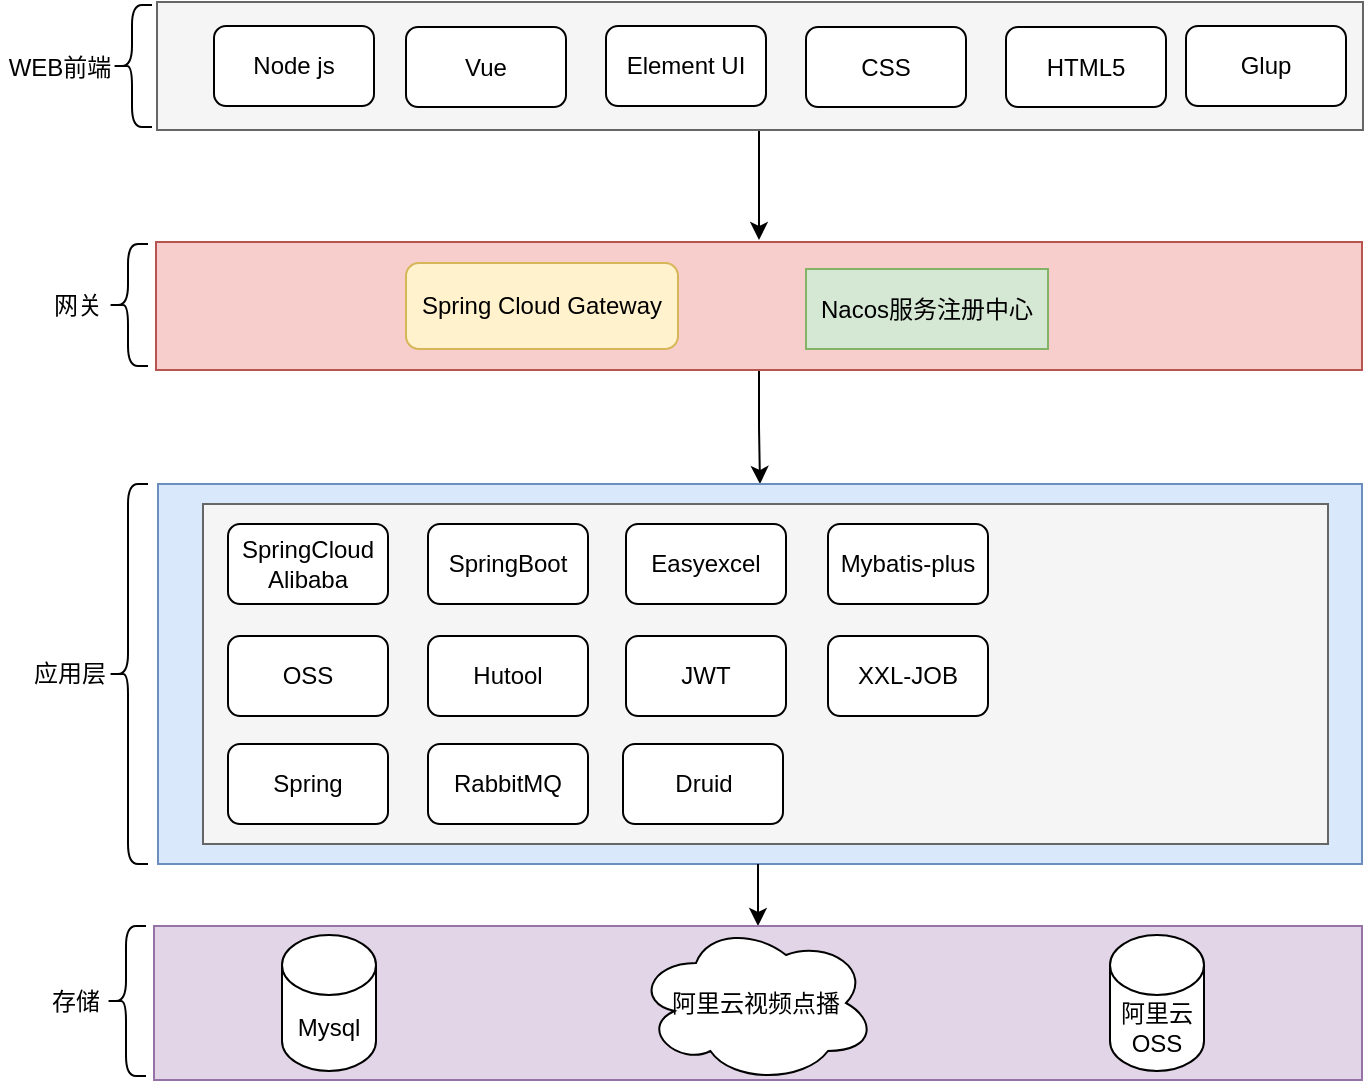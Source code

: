 <mxfile version="21.0.4" type="github">
  <diagram id="u8wVJo2DQlOe6YBrgEo8" name="第 1 页">
    <mxGraphModel dx="1434" dy="1933" grid="1" gridSize="10" guides="1" tooltips="1" connect="1" arrows="1" fold="1" page="1" pageScale="1" pageWidth="827" pageHeight="1169" math="0" shadow="0">
      <root>
        <mxCell id="0" />
        <mxCell id="1" parent="0" />
        <mxCell id="PVqRrBd7mPUw-DmsYHss-14" style="edgeStyle=orthogonalEdgeStyle;rounded=0;orthogonalLoop=1;jettySize=auto;html=1;" parent="1" source="PVqRrBd7mPUw-DmsYHss-1" target="PVqRrBd7mPUw-DmsYHss-13" edge="1">
          <mxGeometry relative="1" as="geometry" />
        </mxCell>
        <mxCell id="PVqRrBd7mPUw-DmsYHss-1" value="" style="rounded=0;whiteSpace=wrap;html=1;fillColor=#f8cecc;strokeColor=#b85450;" parent="1" vertex="1">
          <mxGeometry x="114" y="56" width="603" height="64" as="geometry" />
        </mxCell>
        <mxCell id="PVqRrBd7mPUw-DmsYHss-5" value="网关" style="text;html=1;strokeColor=none;fillColor=none;align=center;verticalAlign=middle;whiteSpace=wrap;rounded=0;" parent="1" vertex="1">
          <mxGeometry x="45" y="73" width="60" height="30" as="geometry" />
        </mxCell>
        <mxCell id="PVqRrBd7mPUw-DmsYHss-6" value="" style="shape=curlyBracket;whiteSpace=wrap;html=1;rounded=1;" parent="1" vertex="1">
          <mxGeometry x="90" y="57" width="20" height="61" as="geometry" />
        </mxCell>
        <mxCell id="PVqRrBd7mPUw-DmsYHss-11" value="Spring Cloud Gateway" style="rounded=1;whiteSpace=wrap;html=1;fillColor=#fff2cc;strokeColor=#d6b656;" parent="1" vertex="1">
          <mxGeometry x="239" y="66.5" width="136" height="43" as="geometry" />
        </mxCell>
        <mxCell id="PVqRrBd7mPUw-DmsYHss-13" value="" style="rounded=0;whiteSpace=wrap;html=1;fillColor=#dae8fc;strokeColor=#6c8ebf;" parent="1" vertex="1">
          <mxGeometry x="115" y="177" width="602" height="190" as="geometry" />
        </mxCell>
        <mxCell id="PVqRrBd7mPUw-DmsYHss-16" value="" style="rounded=0;whiteSpace=wrap;html=1;fillColor=#f5f5f5;fontColor=#333333;strokeColor=#666666;" parent="1" vertex="1">
          <mxGeometry x="137.5" y="187" width="562.5" height="170" as="geometry" />
        </mxCell>
        <mxCell id="PVqRrBd7mPUw-DmsYHss-17" value="Nacos服务注册中心" style="rounded=0;whiteSpace=wrap;html=1;fillColor=#d5e8d4;strokeColor=#82b366;" parent="1" vertex="1">
          <mxGeometry x="439" y="69.5" width="121" height="40" as="geometry" />
        </mxCell>
        <mxCell id="PVqRrBd7mPUw-DmsYHss-18" value="SpringCloud Alibaba" style="rounded=1;whiteSpace=wrap;html=1;" parent="1" vertex="1">
          <mxGeometry x="150" y="197" width="80" height="40" as="geometry" />
        </mxCell>
        <mxCell id="PVqRrBd7mPUw-DmsYHss-19" value="Mybatis-plus" style="rounded=1;whiteSpace=wrap;html=1;" parent="1" vertex="1">
          <mxGeometry x="450" y="197" width="80" height="40" as="geometry" />
        </mxCell>
        <mxCell id="PVqRrBd7mPUw-DmsYHss-20" value="Easyexcel" style="rounded=1;whiteSpace=wrap;html=1;" parent="1" vertex="1">
          <mxGeometry x="349" y="197" width="80" height="40" as="geometry" />
        </mxCell>
        <mxCell id="PVqRrBd7mPUw-DmsYHss-21" value="SpringBoot" style="rounded=1;whiteSpace=wrap;html=1;" parent="1" vertex="1">
          <mxGeometry x="250" y="197" width="80" height="40" as="geometry" />
        </mxCell>
        <mxCell id="PVqRrBd7mPUw-DmsYHss-22" value="OSS" style="rounded=1;whiteSpace=wrap;html=1;" parent="1" vertex="1">
          <mxGeometry x="150" y="253" width="80" height="40" as="geometry" />
        </mxCell>
        <mxCell id="PVqRrBd7mPUw-DmsYHss-23" value="Hutool" style="rounded=1;whiteSpace=wrap;html=1;" parent="1" vertex="1">
          <mxGeometry x="250" y="253" width="80" height="40" as="geometry" />
        </mxCell>
        <mxCell id="PVqRrBd7mPUw-DmsYHss-24" value="JWT" style="rounded=1;whiteSpace=wrap;html=1;" parent="1" vertex="1">
          <mxGeometry x="349" y="253" width="80" height="40" as="geometry" />
        </mxCell>
        <mxCell id="PVqRrBd7mPUw-DmsYHss-25" value="XXL-JOB" style="rounded=1;whiteSpace=wrap;html=1;" parent="1" vertex="1">
          <mxGeometry x="450" y="253" width="80" height="40" as="geometry" />
        </mxCell>
        <mxCell id="PVqRrBd7mPUw-DmsYHss-27" value="应用层" style="text;html=1;strokeColor=none;fillColor=none;align=center;verticalAlign=middle;whiteSpace=wrap;rounded=0;" parent="1" vertex="1">
          <mxGeometry x="41" y="257" width="60" height="30" as="geometry" />
        </mxCell>
        <mxCell id="PVqRrBd7mPUw-DmsYHss-28" value="" style="shape=curlyBracket;whiteSpace=wrap;html=1;rounded=1;" parent="1" vertex="1">
          <mxGeometry x="90" y="177" width="20" height="190" as="geometry" />
        </mxCell>
        <mxCell id="hQAY4YPMy0V7uSDmqReH-1" style="edgeStyle=orthogonalEdgeStyle;curved=1;rounded=0;orthogonalLoop=1;jettySize=auto;html=1;entryX=0.5;entryY=0;entryDx=0;entryDy=0;" parent="1" target="hQAY4YPMy0V7uSDmqReH-2" edge="1">
          <mxGeometry relative="1" as="geometry">
            <mxPoint x="415" y="367" as="sourcePoint" />
          </mxGeometry>
        </mxCell>
        <mxCell id="hQAY4YPMy0V7uSDmqReH-2" value="" style="rounded=0;whiteSpace=wrap;html=1;fillColor=#e1d5e7;strokeColor=#9673a6;" parent="1" vertex="1">
          <mxGeometry x="113" y="398" width="604" height="77" as="geometry" />
        </mxCell>
        <mxCell id="hQAY4YPMy0V7uSDmqReH-3" value="Mysql" style="shape=cylinder3;whiteSpace=wrap;html=1;boundedLbl=1;backgroundOutline=1;size=15;rounded=0;" parent="1" vertex="1">
          <mxGeometry x="177" y="402.5" width="47" height="68" as="geometry" />
        </mxCell>
        <mxCell id="hQAY4YPMy0V7uSDmqReH-5" value="存储" style="text;html=1;strokeColor=none;fillColor=none;align=center;verticalAlign=middle;whiteSpace=wrap;rounded=0;" parent="1" vertex="1">
          <mxGeometry x="44" y="420.5" width="60" height="30" as="geometry" />
        </mxCell>
        <mxCell id="hQAY4YPMy0V7uSDmqReH-6" value="" style="shape=curlyBracket;whiteSpace=wrap;html=1;rounded=1;" parent="1" vertex="1">
          <mxGeometry x="89" y="398" width="20" height="75" as="geometry" />
        </mxCell>
        <mxCell id="hQAY4YPMy0V7uSDmqReH-7" value="阿里云OSS" style="shape=cylinder3;whiteSpace=wrap;html=1;boundedLbl=1;backgroundOutline=1;size=15;rounded=0;" parent="1" vertex="1">
          <mxGeometry x="591" y="402.5" width="47" height="68" as="geometry" />
        </mxCell>
        <mxCell id="hQAY4YPMy0V7uSDmqReH-20" style="edgeStyle=orthogonalEdgeStyle;rounded=0;orthogonalLoop=1;jettySize=auto;html=1;entryX=0.5;entryY=0;entryDx=0;entryDy=0;" parent="1" source="hQAY4YPMy0V7uSDmqReH-8" edge="1">
          <mxGeometry relative="1" as="geometry">
            <mxPoint x="415.5" y="55" as="targetPoint" />
          </mxGeometry>
        </mxCell>
        <mxCell id="hQAY4YPMy0V7uSDmqReH-8" value="" style="rounded=0;whiteSpace=wrap;html=1;fillColor=#f5f5f5;strokeColor=#666666;fontColor=#333333;" parent="1" vertex="1">
          <mxGeometry x="114.5" y="-64" width="603" height="64" as="geometry" />
        </mxCell>
        <mxCell id="hQAY4YPMy0V7uSDmqReH-9" value="WEB前端" style="text;html=1;strokeColor=none;fillColor=none;align=center;verticalAlign=middle;whiteSpace=wrap;rounded=0;" parent="1" vertex="1">
          <mxGeometry x="36" y="-46.5" width="60" height="30" as="geometry" />
        </mxCell>
        <mxCell id="hQAY4YPMy0V7uSDmqReH-10" value="" style="shape=curlyBracket;whiteSpace=wrap;html=1;rounded=1;" parent="1" vertex="1">
          <mxGeometry x="92" y="-62.5" width="20" height="61" as="geometry" />
        </mxCell>
        <mxCell id="hQAY4YPMy0V7uSDmqReH-11" value="Vue" style="rounded=1;whiteSpace=wrap;html=1;" parent="1" vertex="1">
          <mxGeometry x="239" y="-51.5" width="80" height="40" as="geometry" />
        </mxCell>
        <mxCell id="hQAY4YPMy0V7uSDmqReH-12" value="Element UI" style="rounded=1;whiteSpace=wrap;html=1;" parent="1" vertex="1">
          <mxGeometry x="339" y="-52" width="80" height="40" as="geometry" />
        </mxCell>
        <mxCell id="hQAY4YPMy0V7uSDmqReH-13" value="CSS" style="rounded=1;whiteSpace=wrap;html=1;" parent="1" vertex="1">
          <mxGeometry x="439" y="-51.5" width="80" height="40" as="geometry" />
        </mxCell>
        <mxCell id="hQAY4YPMy0V7uSDmqReH-14" value="HTML5" style="rounded=1;whiteSpace=wrap;html=1;" parent="1" vertex="1">
          <mxGeometry x="539" y="-51.5" width="80" height="40" as="geometry" />
        </mxCell>
        <mxCell id="hQAY4YPMy0V7uSDmqReH-15" value="Node js" style="rounded=1;whiteSpace=wrap;html=1;" parent="1" vertex="1">
          <mxGeometry x="143" y="-52" width="80" height="40" as="geometry" />
        </mxCell>
        <mxCell id="hQAY4YPMy0V7uSDmqReH-16" value="Glup" style="rounded=1;whiteSpace=wrap;html=1;" parent="1" vertex="1">
          <mxGeometry x="629" y="-52" width="80" height="40" as="geometry" />
        </mxCell>
        <mxCell id="hQAY4YPMy0V7uSDmqReH-17" value="Spring" style="rounded=1;whiteSpace=wrap;html=1;" parent="1" vertex="1">
          <mxGeometry x="150" y="307" width="80" height="40" as="geometry" />
        </mxCell>
        <mxCell id="hQAY4YPMy0V7uSDmqReH-18" value="RabbitMQ" style="rounded=1;whiteSpace=wrap;html=1;" parent="1" vertex="1">
          <mxGeometry x="250" y="307" width="80" height="40" as="geometry" />
        </mxCell>
        <mxCell id="PwBGRIlCVXF5lrzl0t3U-1" value="阿里云视频点播" style="ellipse;shape=cloud;whiteSpace=wrap;html=1;" vertex="1" parent="1">
          <mxGeometry x="354" y="396.5" width="120" height="80" as="geometry" />
        </mxCell>
        <mxCell id="PwBGRIlCVXF5lrzl0t3U-2" value="Druid" style="rounded=1;whiteSpace=wrap;html=1;" vertex="1" parent="1">
          <mxGeometry x="347.5" y="307" width="80" height="40" as="geometry" />
        </mxCell>
      </root>
    </mxGraphModel>
  </diagram>
</mxfile>
